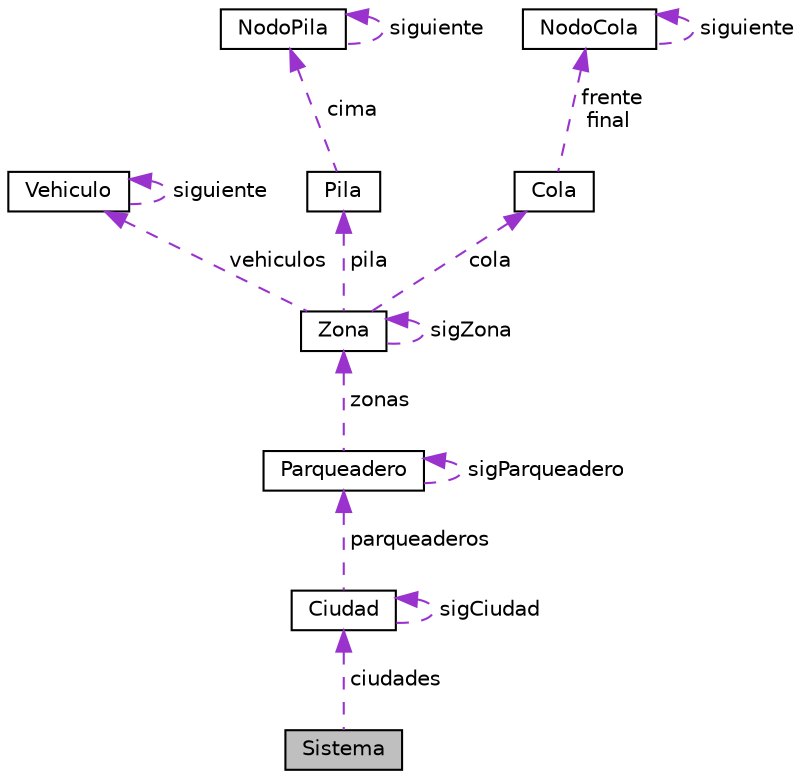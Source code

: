 digraph "Sistema"
{
 // LATEX_PDF_SIZE
  edge [fontname="Helvetica",fontsize="10",labelfontname="Helvetica",labelfontsize="10"];
  node [fontname="Helvetica",fontsize="10",shape=record];
  Node1 [label="Sistema",height=0.2,width=0.4,color="black", fillcolor="grey75", style="filled", fontcolor="black",tooltip=" "];
  Node2 -> Node1 [dir="back",color="darkorchid3",fontsize="10",style="dashed",label=" ciudades" ,fontname="Helvetica"];
  Node2 [label="Ciudad",height=0.2,width=0.4,color="black", fillcolor="white", style="filled",URL="$structCiudad.html",tooltip=" "];
  Node2 -> Node2 [dir="back",color="darkorchid3",fontsize="10",style="dashed",label=" sigCiudad" ,fontname="Helvetica"];
  Node3 -> Node2 [dir="back",color="darkorchid3",fontsize="10",style="dashed",label=" parqueaderos" ,fontname="Helvetica"];
  Node3 [label="Parqueadero",height=0.2,width=0.4,color="black", fillcolor="white", style="filled",URL="$structParqueadero.html",tooltip=" "];
  Node4 -> Node3 [dir="back",color="darkorchid3",fontsize="10",style="dashed",label=" zonas" ,fontname="Helvetica"];
  Node4 [label="Zona",height=0.2,width=0.4,color="black", fillcolor="white", style="filled",URL="$structZona.html",tooltip=" "];
  Node5 -> Node4 [dir="back",color="darkorchid3",fontsize="10",style="dashed",label=" vehiculos" ,fontname="Helvetica"];
  Node5 [label="Vehiculo",height=0.2,width=0.4,color="black", fillcolor="white", style="filled",URL="$structVehiculo.html",tooltip=" "];
  Node5 -> Node5 [dir="back",color="darkorchid3",fontsize="10",style="dashed",label=" siguiente" ,fontname="Helvetica"];
  Node4 -> Node4 [dir="back",color="darkorchid3",fontsize="10",style="dashed",label=" sigZona" ,fontname="Helvetica"];
  Node6 -> Node4 [dir="back",color="darkorchid3",fontsize="10",style="dashed",label=" pila" ,fontname="Helvetica"];
  Node6 [label="Pila",height=0.2,width=0.4,color="black", fillcolor="white", style="filled",URL="$classPila.html",tooltip=" "];
  Node7 -> Node6 [dir="back",color="darkorchid3",fontsize="10",style="dashed",label=" cima" ,fontname="Helvetica"];
  Node7 [label="NodoPila",height=0.2,width=0.4,color="black", fillcolor="white", style="filled",URL="$structNodoPila.html",tooltip=" "];
  Node7 -> Node7 [dir="back",color="darkorchid3",fontsize="10",style="dashed",label=" siguiente" ,fontname="Helvetica"];
  Node8 -> Node4 [dir="back",color="darkorchid3",fontsize="10",style="dashed",label=" cola" ,fontname="Helvetica"];
  Node8 [label="Cola",height=0.2,width=0.4,color="black", fillcolor="white", style="filled",URL="$classCola.html",tooltip=" "];
  Node9 -> Node8 [dir="back",color="darkorchid3",fontsize="10",style="dashed",label=" frente\nfinal" ,fontname="Helvetica"];
  Node9 [label="NodoCola",height=0.2,width=0.4,color="black", fillcolor="white", style="filled",URL="$structNodoCola.html",tooltip=" "];
  Node9 -> Node9 [dir="back",color="darkorchid3",fontsize="10",style="dashed",label=" siguiente" ,fontname="Helvetica"];
  Node3 -> Node3 [dir="back",color="darkorchid3",fontsize="10",style="dashed",label=" sigParqueadero" ,fontname="Helvetica"];
}
